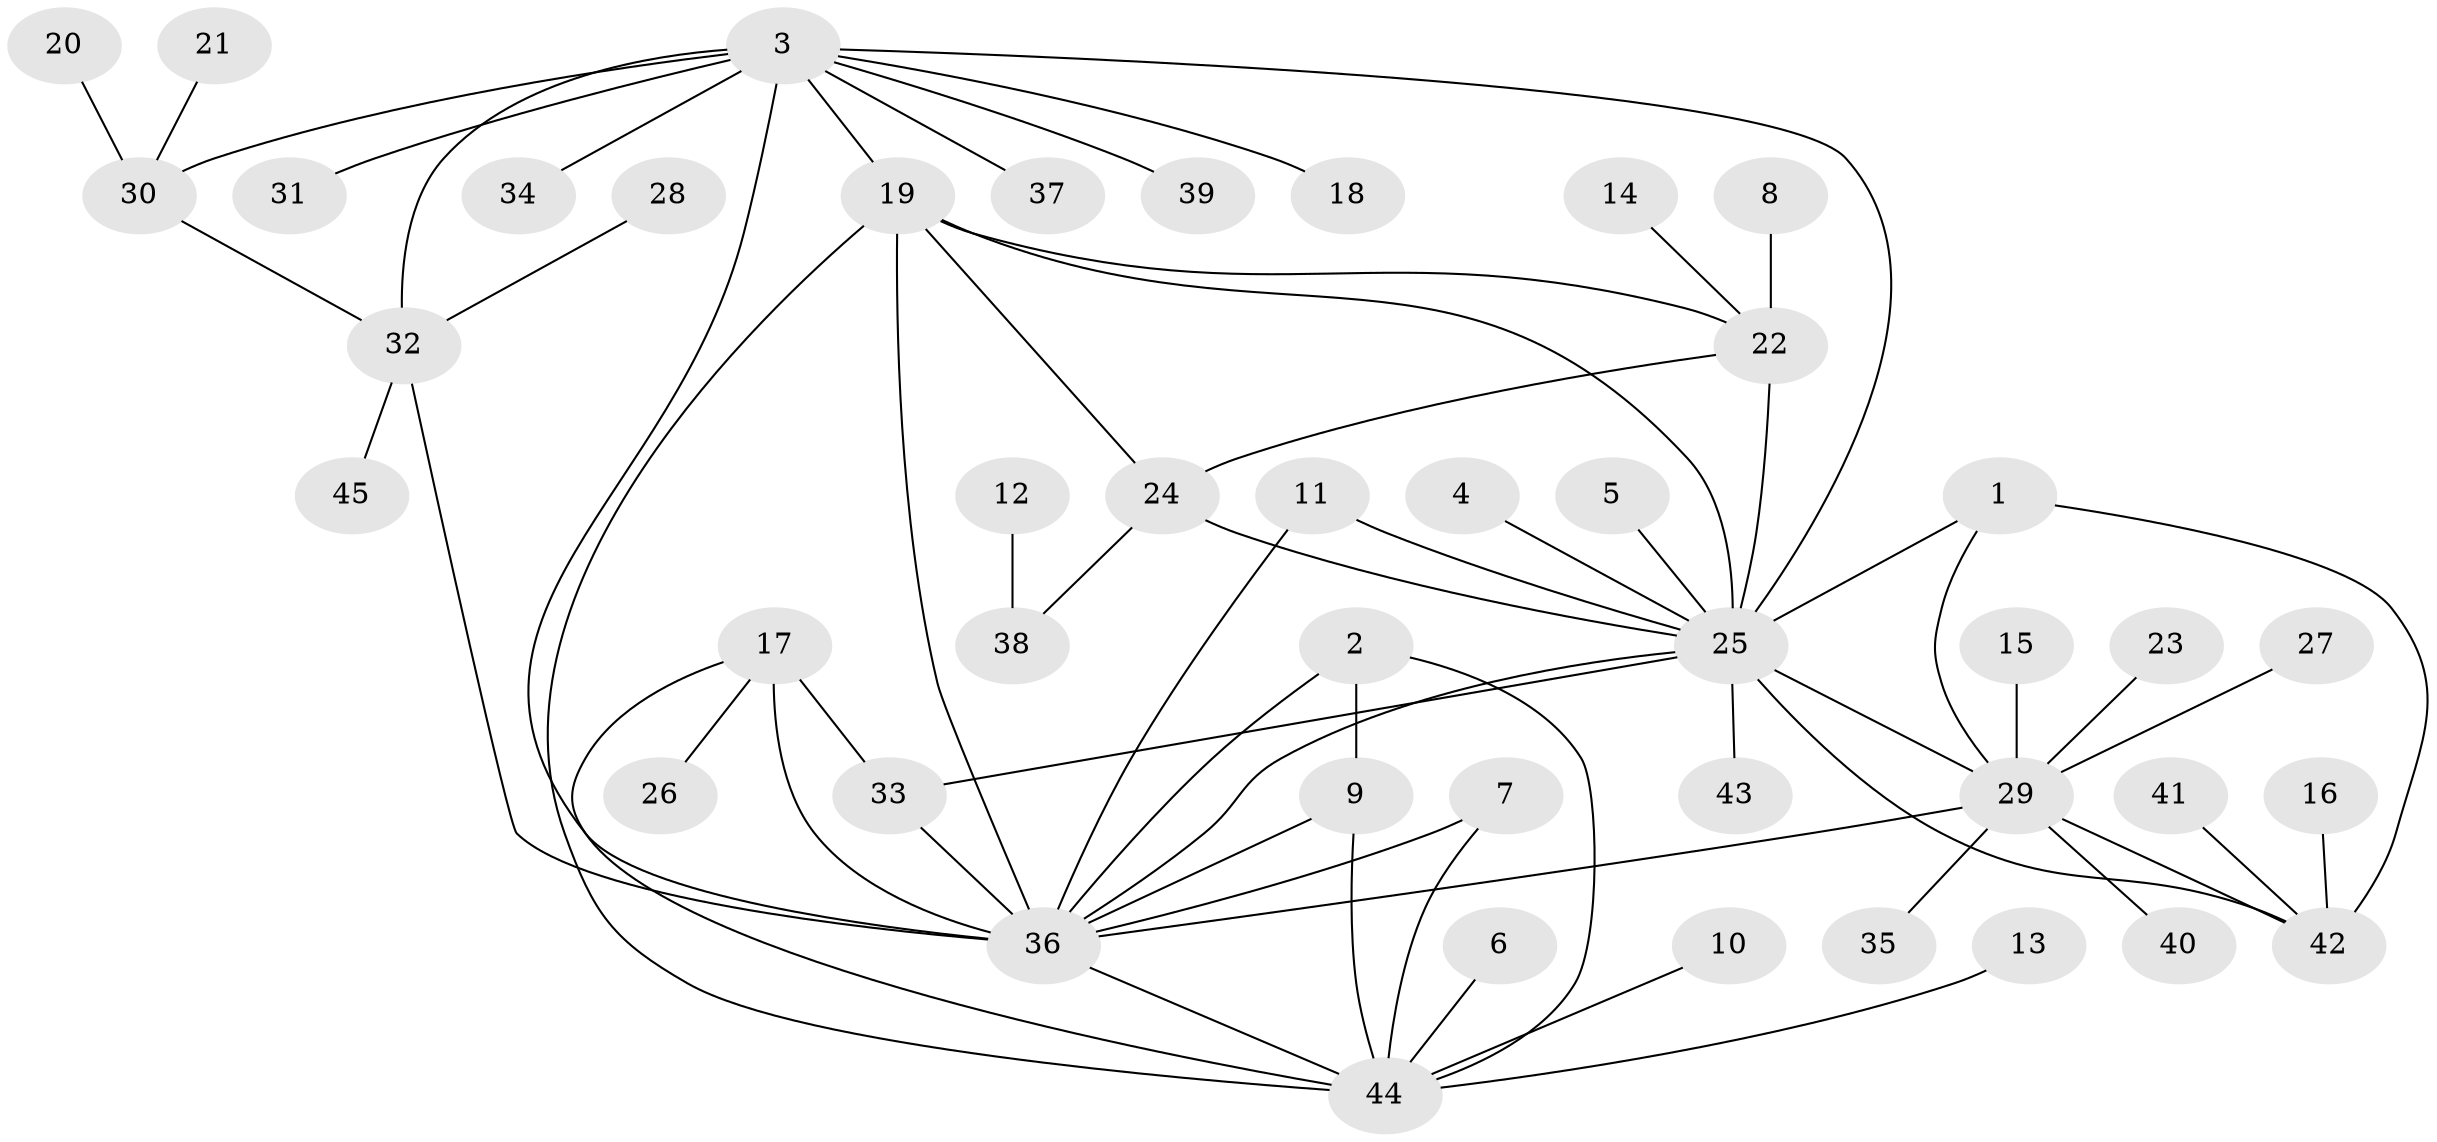 // original degree distribution, {7: 0.056179775280898875, 5: 0.033707865168539325, 6: 0.033707865168539325, 8: 0.011235955056179775, 11: 0.02247191011235955, 10: 0.011235955056179775, 3: 0.10112359550561797, 9: 0.02247191011235955, 2: 0.14606741573033707, 1: 0.550561797752809, 4: 0.011235955056179775}
// Generated by graph-tools (version 1.1) at 2025/26/03/09/25 03:26:38]
// undirected, 45 vertices, 65 edges
graph export_dot {
graph [start="1"]
  node [color=gray90,style=filled];
  1;
  2;
  3;
  4;
  5;
  6;
  7;
  8;
  9;
  10;
  11;
  12;
  13;
  14;
  15;
  16;
  17;
  18;
  19;
  20;
  21;
  22;
  23;
  24;
  25;
  26;
  27;
  28;
  29;
  30;
  31;
  32;
  33;
  34;
  35;
  36;
  37;
  38;
  39;
  40;
  41;
  42;
  43;
  44;
  45;
  1 -- 25 [weight=1.0];
  1 -- 29 [weight=1.0];
  1 -- 42 [weight=1.0];
  2 -- 9 [weight=1.0];
  2 -- 36 [weight=1.0];
  2 -- 44 [weight=1.0];
  3 -- 18 [weight=1.0];
  3 -- 19 [weight=1.0];
  3 -- 25 [weight=2.0];
  3 -- 30 [weight=2.0];
  3 -- 31 [weight=1.0];
  3 -- 32 [weight=2.0];
  3 -- 34 [weight=1.0];
  3 -- 36 [weight=1.0];
  3 -- 37 [weight=1.0];
  3 -- 39 [weight=1.0];
  4 -- 25 [weight=1.0];
  5 -- 25 [weight=1.0];
  6 -- 44 [weight=1.0];
  7 -- 36 [weight=1.0];
  7 -- 44 [weight=1.0];
  8 -- 22 [weight=1.0];
  9 -- 36 [weight=1.0];
  9 -- 44 [weight=1.0];
  10 -- 44 [weight=1.0];
  11 -- 25 [weight=1.0];
  11 -- 36 [weight=1.0];
  12 -- 38 [weight=1.0];
  13 -- 44 [weight=1.0];
  14 -- 22 [weight=1.0];
  15 -- 29 [weight=1.0];
  16 -- 42 [weight=1.0];
  17 -- 26 [weight=1.0];
  17 -- 33 [weight=2.0];
  17 -- 36 [weight=1.0];
  17 -- 44 [weight=1.0];
  19 -- 22 [weight=1.0];
  19 -- 24 [weight=1.0];
  19 -- 25 [weight=1.0];
  19 -- 36 [weight=2.0];
  19 -- 44 [weight=1.0];
  20 -- 30 [weight=1.0];
  21 -- 30 [weight=1.0];
  22 -- 24 [weight=1.0];
  22 -- 25 [weight=1.0];
  23 -- 29 [weight=1.0];
  24 -- 25 [weight=1.0];
  24 -- 38 [weight=1.0];
  25 -- 29 [weight=1.0];
  25 -- 33 [weight=1.0];
  25 -- 36 [weight=1.0];
  25 -- 42 [weight=1.0];
  25 -- 43 [weight=1.0];
  27 -- 29 [weight=1.0];
  28 -- 32 [weight=1.0];
  29 -- 35 [weight=1.0];
  29 -- 36 [weight=1.0];
  29 -- 40 [weight=1.0];
  29 -- 42 [weight=1.0];
  30 -- 32 [weight=1.0];
  32 -- 36 [weight=1.0];
  32 -- 45 [weight=1.0];
  33 -- 36 [weight=2.0];
  36 -- 44 [weight=1.0];
  41 -- 42 [weight=1.0];
}
